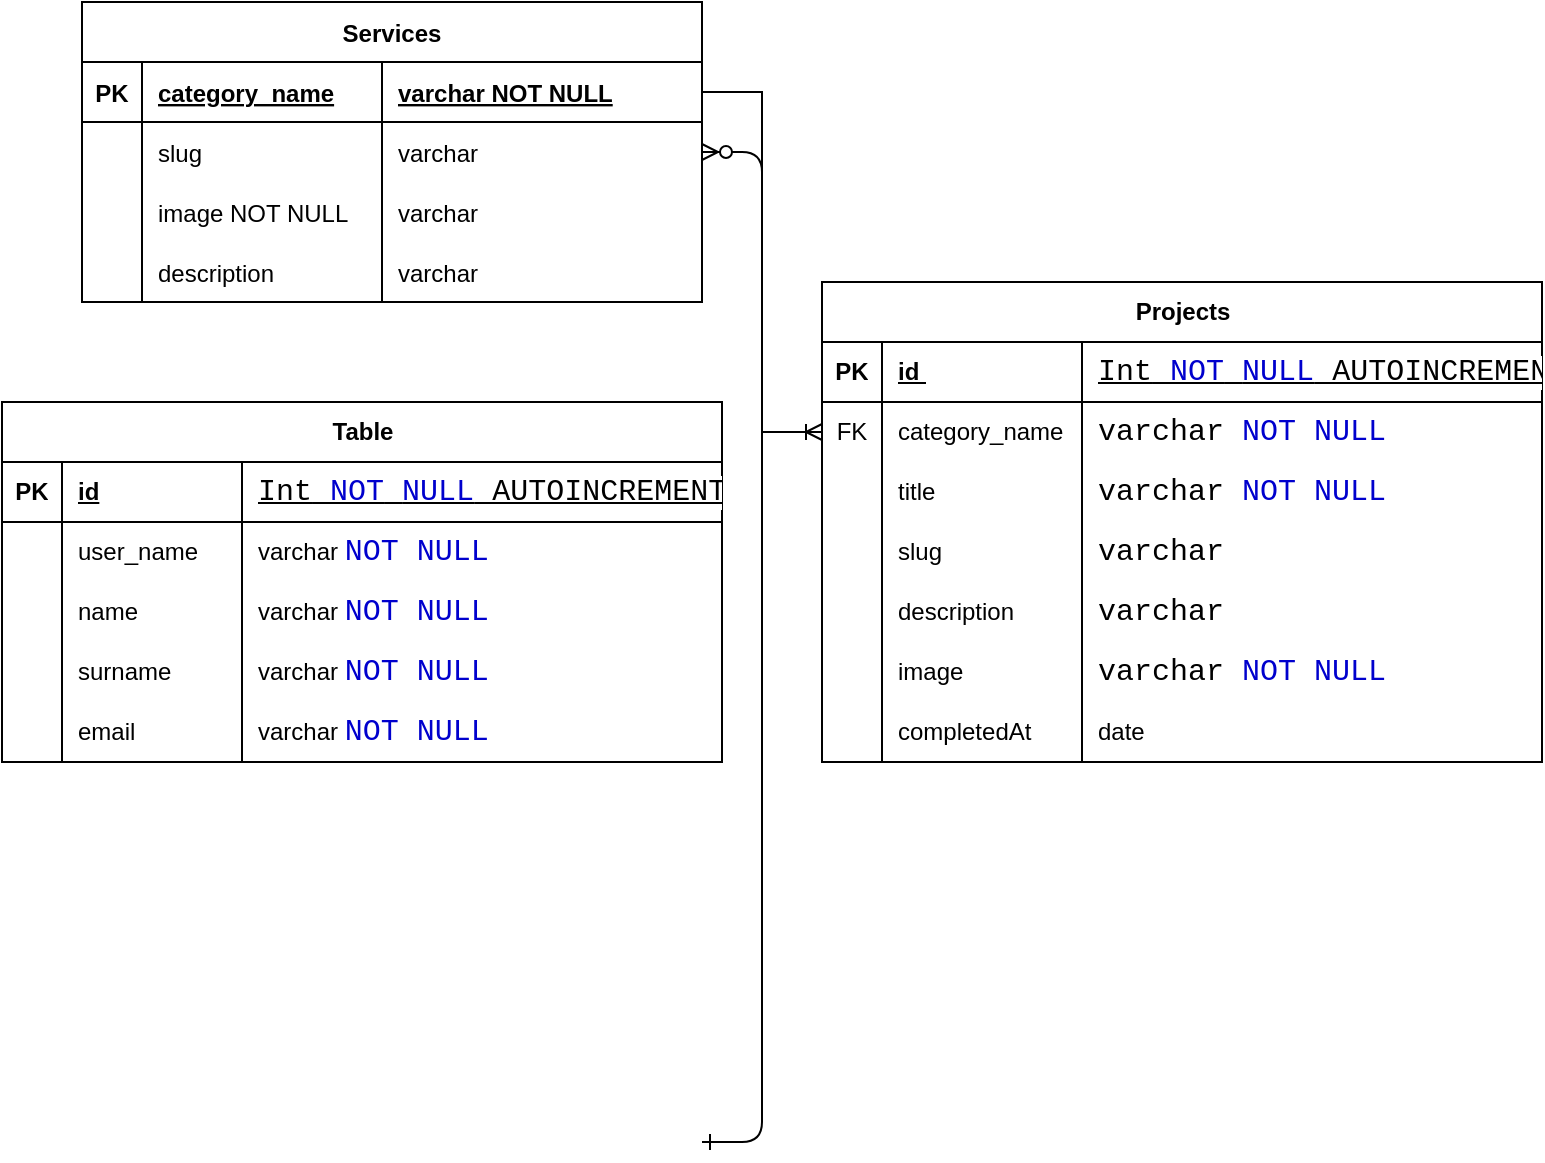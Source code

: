 <mxfile version="24.7.7">
  <diagram id="R2lEEEUBdFMjLlhIrx00" name="Page-1">
    <mxGraphModel dx="1691" dy="478" grid="1" gridSize="10" guides="1" tooltips="1" connect="1" arrows="1" fold="1" page="1" pageScale="1" pageWidth="850" pageHeight="1100" math="0" shadow="0" extFonts="Permanent Marker^https://fonts.googleapis.com/css?family=Permanent+Marker">
      <root>
        <mxCell id="0" />
        <mxCell id="1" parent="0" />
        <mxCell id="C-vyLk0tnHw3VtMMgP7b-1" value="" style="edgeStyle=entityRelationEdgeStyle;endArrow=ERzeroToMany;startArrow=ERone;endFill=1;startFill=0;" parent="1" source="C-vyLk0tnHw3VtMMgP7b-24" target="C-vyLk0tnHw3VtMMgP7b-6" edge="1">
          <mxGeometry width="100" height="100" relative="1" as="geometry">
            <mxPoint x="340" y="720" as="sourcePoint" />
            <mxPoint x="440" y="620" as="targetPoint" />
          </mxGeometry>
        </mxCell>
        <mxCell id="C-vyLk0tnHw3VtMMgP7b-2" value="Services" style="shape=table;startSize=30;container=1;collapsible=1;childLayout=tableLayout;fixedRows=1;rowLines=0;fontStyle=1;align=center;resizeLast=1;" parent="1" vertex="1">
          <mxGeometry x="30" y="150" width="310" height="150" as="geometry" />
        </mxCell>
        <mxCell id="C-vyLk0tnHw3VtMMgP7b-3" value="" style="shape=partialRectangle;collapsible=0;dropTarget=0;pointerEvents=0;fillColor=none;points=[[0,0.5],[1,0.5]];portConstraint=eastwest;top=0;left=0;right=0;bottom=1;" parent="C-vyLk0tnHw3VtMMgP7b-2" vertex="1">
          <mxGeometry y="30" width="310" height="30" as="geometry" />
        </mxCell>
        <mxCell id="C-vyLk0tnHw3VtMMgP7b-4" value="PK" style="shape=partialRectangle;overflow=hidden;connectable=0;fillColor=none;top=0;left=0;bottom=0;right=0;fontStyle=1;" parent="C-vyLk0tnHw3VtMMgP7b-3" vertex="1">
          <mxGeometry width="30" height="30" as="geometry">
            <mxRectangle width="30" height="30" as="alternateBounds" />
          </mxGeometry>
        </mxCell>
        <mxCell id="C-vyLk0tnHw3VtMMgP7b-5" value="category_name" style="shape=partialRectangle;overflow=hidden;connectable=0;fillColor=none;top=0;left=0;bottom=0;right=0;align=left;spacingLeft=6;fontStyle=5;" parent="C-vyLk0tnHw3VtMMgP7b-3" vertex="1">
          <mxGeometry x="30" width="120.0" height="30" as="geometry">
            <mxRectangle width="120.0" height="30" as="alternateBounds" />
          </mxGeometry>
        </mxCell>
        <mxCell id="ikL45-JUl0GabrjHITGU-210" value="varchar NOT NULL" style="shape=partialRectangle;overflow=hidden;connectable=0;fillColor=none;top=0;left=0;bottom=0;right=0;align=left;spacingLeft=6;fontStyle=5;" vertex="1" parent="C-vyLk0tnHw3VtMMgP7b-3">
          <mxGeometry x="150.0" width="160.0" height="30" as="geometry">
            <mxRectangle width="160.0" height="30" as="alternateBounds" />
          </mxGeometry>
        </mxCell>
        <mxCell id="C-vyLk0tnHw3VtMMgP7b-6" value="" style="shape=partialRectangle;collapsible=0;dropTarget=0;pointerEvents=0;fillColor=none;points=[[0,0.5],[1,0.5]];portConstraint=eastwest;top=0;left=0;right=0;bottom=0;" parent="C-vyLk0tnHw3VtMMgP7b-2" vertex="1">
          <mxGeometry y="60" width="310" height="30" as="geometry" />
        </mxCell>
        <mxCell id="C-vyLk0tnHw3VtMMgP7b-7" value="" style="shape=partialRectangle;overflow=hidden;connectable=0;fillColor=none;top=0;left=0;bottom=0;right=0;" parent="C-vyLk0tnHw3VtMMgP7b-6" vertex="1">
          <mxGeometry width="30" height="30" as="geometry">
            <mxRectangle width="30" height="30" as="alternateBounds" />
          </mxGeometry>
        </mxCell>
        <mxCell id="C-vyLk0tnHw3VtMMgP7b-8" value="slug" style="shape=partialRectangle;overflow=hidden;connectable=0;fillColor=none;top=0;left=0;bottom=0;right=0;align=left;spacingLeft=6;" parent="C-vyLk0tnHw3VtMMgP7b-6" vertex="1">
          <mxGeometry x="30" width="120.0" height="30" as="geometry">
            <mxRectangle width="120.0" height="30" as="alternateBounds" />
          </mxGeometry>
        </mxCell>
        <mxCell id="ikL45-JUl0GabrjHITGU-211" value="varchar" style="shape=partialRectangle;overflow=hidden;connectable=0;fillColor=none;top=0;left=0;bottom=0;right=0;align=left;spacingLeft=6;" vertex="1" parent="C-vyLk0tnHw3VtMMgP7b-6">
          <mxGeometry x="150.0" width="160.0" height="30" as="geometry">
            <mxRectangle width="160.0" height="30" as="alternateBounds" />
          </mxGeometry>
        </mxCell>
        <mxCell id="C-vyLk0tnHw3VtMMgP7b-9" value="" style="shape=partialRectangle;collapsible=0;dropTarget=0;pointerEvents=0;fillColor=none;points=[[0,0.5],[1,0.5]];portConstraint=eastwest;top=0;left=0;right=0;bottom=0;" parent="C-vyLk0tnHw3VtMMgP7b-2" vertex="1">
          <mxGeometry y="90" width="310" height="30" as="geometry" />
        </mxCell>
        <mxCell id="C-vyLk0tnHw3VtMMgP7b-10" value="" style="shape=partialRectangle;overflow=hidden;connectable=0;fillColor=none;top=0;left=0;bottom=0;right=0;" parent="C-vyLk0tnHw3VtMMgP7b-9" vertex="1">
          <mxGeometry width="30" height="30" as="geometry">
            <mxRectangle width="30" height="30" as="alternateBounds" />
          </mxGeometry>
        </mxCell>
        <mxCell id="C-vyLk0tnHw3VtMMgP7b-11" value="image NOT NULL" style="shape=partialRectangle;overflow=hidden;connectable=0;fillColor=none;top=0;left=0;bottom=0;right=0;align=left;spacingLeft=6;" parent="C-vyLk0tnHw3VtMMgP7b-9" vertex="1">
          <mxGeometry x="30" width="120.0" height="30" as="geometry">
            <mxRectangle width="120.0" height="30" as="alternateBounds" />
          </mxGeometry>
        </mxCell>
        <mxCell id="ikL45-JUl0GabrjHITGU-212" value="varchar" style="shape=partialRectangle;overflow=hidden;connectable=0;fillColor=none;top=0;left=0;bottom=0;right=0;align=left;spacingLeft=6;" vertex="1" parent="C-vyLk0tnHw3VtMMgP7b-9">
          <mxGeometry x="150.0" width="160.0" height="30" as="geometry">
            <mxRectangle width="160.0" height="30" as="alternateBounds" />
          </mxGeometry>
        </mxCell>
        <mxCell id="ikL45-JUl0GabrjHITGU-189" style="shape=partialRectangle;collapsible=0;dropTarget=0;pointerEvents=0;fillColor=none;points=[[0,0.5],[1,0.5]];portConstraint=eastwest;top=0;left=0;right=0;bottom=0;" vertex="1" parent="C-vyLk0tnHw3VtMMgP7b-2">
          <mxGeometry y="120" width="310" height="30" as="geometry" />
        </mxCell>
        <mxCell id="ikL45-JUl0GabrjHITGU-190" style="shape=partialRectangle;overflow=hidden;connectable=0;fillColor=none;top=0;left=0;bottom=0;right=0;" vertex="1" parent="ikL45-JUl0GabrjHITGU-189">
          <mxGeometry width="30" height="30" as="geometry">
            <mxRectangle width="30" height="30" as="alternateBounds" />
          </mxGeometry>
        </mxCell>
        <mxCell id="ikL45-JUl0GabrjHITGU-191" value="description" style="shape=partialRectangle;overflow=hidden;connectable=0;fillColor=none;top=0;left=0;bottom=0;right=0;align=left;spacingLeft=6;" vertex="1" parent="ikL45-JUl0GabrjHITGU-189">
          <mxGeometry x="30" width="120.0" height="30" as="geometry">
            <mxRectangle width="120.0" height="30" as="alternateBounds" />
          </mxGeometry>
        </mxCell>
        <mxCell id="ikL45-JUl0GabrjHITGU-213" value="varchar" style="shape=partialRectangle;overflow=hidden;connectable=0;fillColor=none;top=0;left=0;bottom=0;right=0;align=left;spacingLeft=6;" vertex="1" parent="ikL45-JUl0GabrjHITGU-189">
          <mxGeometry x="150.0" width="160.0" height="30" as="geometry">
            <mxRectangle width="160.0" height="30" as="alternateBounds" />
          </mxGeometry>
        </mxCell>
        <mxCell id="ikL45-JUl0GabrjHITGU-129" value="Projects" style="shape=table;startSize=30;container=1;collapsible=1;childLayout=tableLayout;fixedRows=1;rowLines=0;fontStyle=1;align=center;resizeLast=1;html=1;" vertex="1" parent="1">
          <mxGeometry x="400" y="290" width="360" height="240" as="geometry" />
        </mxCell>
        <mxCell id="ikL45-JUl0GabrjHITGU-130" value="" style="shape=tableRow;horizontal=0;startSize=0;swimlaneHead=0;swimlaneBody=0;fillColor=none;collapsible=0;dropTarget=0;points=[[0,0.5],[1,0.5]];portConstraint=eastwest;top=0;left=0;right=0;bottom=1;" vertex="1" parent="ikL45-JUl0GabrjHITGU-129">
          <mxGeometry y="30" width="360" height="30" as="geometry" />
        </mxCell>
        <mxCell id="ikL45-JUl0GabrjHITGU-131" value="PK" style="shape=partialRectangle;connectable=0;fillColor=none;top=0;left=0;bottom=0;right=0;fontStyle=1;overflow=hidden;whiteSpace=wrap;html=1;" vertex="1" parent="ikL45-JUl0GabrjHITGU-130">
          <mxGeometry width="30" height="30" as="geometry">
            <mxRectangle width="30" height="30" as="alternateBounds" />
          </mxGeometry>
        </mxCell>
        <mxCell id="ikL45-JUl0GabrjHITGU-132" value="id&amp;nbsp;" style="shape=partialRectangle;connectable=0;fillColor=none;top=0;left=0;bottom=0;right=0;align=left;spacingLeft=6;fontStyle=5;overflow=hidden;whiteSpace=wrap;html=1;" vertex="1" parent="ikL45-JUl0GabrjHITGU-130">
          <mxGeometry x="30" width="100" height="30" as="geometry">
            <mxRectangle width="100" height="30" as="alternateBounds" />
          </mxGeometry>
        </mxCell>
        <mxCell id="ikL45-JUl0GabrjHITGU-202" value="&lt;span style=&quot;font-weight: 400; box-sizing: inherit; font-family: Consolas, Menlo, &amp;quot;courier new&amp;quot;, monospace; font-size: 15px; background-color: rgb(255, 255, 255);&quot; class=&quot;sqlkeywordcolor&quot;&gt;Int&lt;/span&gt;&lt;span style=&quot;font-weight: 400; box-sizing: inherit; color: mediumblue; font-family: Consolas, Menlo, &amp;quot;courier new&amp;quot;, monospace; font-size: 15px; background-color: rgb(255, 255, 255);&quot; class=&quot;sqlkeywordcolor&quot;&gt;&amp;nbsp;NOT&lt;/span&gt;&lt;span style=&quot;font-weight: 400; font-family: Consolas, Menlo, &amp;quot;courier new&amp;quot;, monospace; font-size: 15px; background-color: rgb(255, 255, 255);&quot;&gt;&amp;nbsp;&lt;/span&gt;&lt;span style=&quot;font-weight: 400; box-sizing: inherit; color: mediumblue; font-family: Consolas, Menlo, &amp;quot;courier new&amp;quot;, monospace; font-size: 15px; background-color: rgb(255, 255, 255);&quot; class=&quot;sqlkeywordcolor&quot;&gt;NULL&lt;/span&gt;&lt;span style=&quot;font-weight: 400; font-family: Consolas, Menlo, &amp;quot;courier new&amp;quot;, monospace; font-size: 15px; background-color: rgb(255, 255, 255);&quot;&gt;&amp;nbsp;AUTOINCREMENT&lt;/span&gt;" style="shape=partialRectangle;connectable=0;fillColor=none;top=0;left=0;bottom=0;right=0;align=left;spacingLeft=6;fontStyle=5;overflow=hidden;whiteSpace=wrap;html=1;" vertex="1" parent="ikL45-JUl0GabrjHITGU-130">
          <mxGeometry x="130" width="230" height="30" as="geometry">
            <mxRectangle width="230" height="30" as="alternateBounds" />
          </mxGeometry>
        </mxCell>
        <mxCell id="ikL45-JUl0GabrjHITGU-180" style="shape=tableRow;horizontal=0;startSize=0;swimlaneHead=0;swimlaneBody=0;fillColor=none;collapsible=0;dropTarget=0;points=[[0,0.5],[1,0.5]];portConstraint=eastwest;top=0;left=0;right=0;bottom=0;" vertex="1" parent="ikL45-JUl0GabrjHITGU-129">
          <mxGeometry y="60" width="360" height="30" as="geometry" />
        </mxCell>
        <mxCell id="ikL45-JUl0GabrjHITGU-181" value="FK" style="shape=partialRectangle;connectable=0;fillColor=none;top=0;left=0;bottom=0;right=0;editable=1;overflow=hidden;whiteSpace=wrap;html=1;" vertex="1" parent="ikL45-JUl0GabrjHITGU-180">
          <mxGeometry width="30" height="30" as="geometry">
            <mxRectangle width="30" height="30" as="alternateBounds" />
          </mxGeometry>
        </mxCell>
        <mxCell id="ikL45-JUl0GabrjHITGU-182" value="category_name" style="shape=partialRectangle;connectable=0;fillColor=none;top=0;left=0;bottom=0;right=0;align=left;spacingLeft=6;overflow=hidden;whiteSpace=wrap;html=1;" vertex="1" parent="ikL45-JUl0GabrjHITGU-180">
          <mxGeometry x="30" width="100" height="30" as="geometry">
            <mxRectangle width="100" height="30" as="alternateBounds" />
          </mxGeometry>
        </mxCell>
        <mxCell id="ikL45-JUl0GabrjHITGU-203" value="&lt;font face=&quot;Consolas, Menlo, courier new, monospace&quot;&gt;&lt;span style=&quot;font-size: 15px; background-color: rgb(255, 255, 255);&quot;&gt;varchar&amp;nbsp;&lt;/span&gt;&lt;/font&gt;&lt;span style=&quot;box-sizing: inherit; color: mediumblue; font-family: Consolas, Menlo, &amp;quot;courier new&amp;quot;, monospace; font-size: 15px; background-color: rgb(255, 255, 255);&quot; class=&quot;sqlkeywordcolor&quot;&gt;NOT&lt;/span&gt;&lt;span style=&quot;font-family: Consolas, Menlo, &amp;quot;courier new&amp;quot;, monospace; font-size: 15px; background-color: rgb(255, 255, 255);&quot;&gt;&amp;nbsp;&lt;/span&gt;&lt;span style=&quot;box-sizing: inherit; color: mediumblue; font-family: Consolas, Menlo, &amp;quot;courier new&amp;quot;, monospace; font-size: 15px; background-color: rgb(255, 255, 255);&quot; class=&quot;sqlkeywordcolor&quot;&gt;NULL&lt;/span&gt;" style="shape=partialRectangle;connectable=0;fillColor=none;top=0;left=0;bottom=0;right=0;align=left;spacingLeft=6;overflow=hidden;whiteSpace=wrap;html=1;" vertex="1" parent="ikL45-JUl0GabrjHITGU-180">
          <mxGeometry x="130" width="230" height="30" as="geometry">
            <mxRectangle width="230" height="30" as="alternateBounds" />
          </mxGeometry>
        </mxCell>
        <mxCell id="ikL45-JUl0GabrjHITGU-133" value="" style="shape=tableRow;horizontal=0;startSize=0;swimlaneHead=0;swimlaneBody=0;fillColor=none;collapsible=0;dropTarget=0;points=[[0,0.5],[1,0.5]];portConstraint=eastwest;top=0;left=0;right=0;bottom=0;" vertex="1" parent="ikL45-JUl0GabrjHITGU-129">
          <mxGeometry y="90" width="360" height="30" as="geometry" />
        </mxCell>
        <mxCell id="ikL45-JUl0GabrjHITGU-134" value="" style="shape=partialRectangle;connectable=0;fillColor=none;top=0;left=0;bottom=0;right=0;editable=1;overflow=hidden;whiteSpace=wrap;html=1;" vertex="1" parent="ikL45-JUl0GabrjHITGU-133">
          <mxGeometry width="30" height="30" as="geometry">
            <mxRectangle width="30" height="30" as="alternateBounds" />
          </mxGeometry>
        </mxCell>
        <mxCell id="ikL45-JUl0GabrjHITGU-135" value="title&amp;nbsp;" style="shape=partialRectangle;connectable=0;fillColor=none;top=0;left=0;bottom=0;right=0;align=left;spacingLeft=6;overflow=hidden;whiteSpace=wrap;html=1;" vertex="1" parent="ikL45-JUl0GabrjHITGU-133">
          <mxGeometry x="30" width="100" height="30" as="geometry">
            <mxRectangle width="100" height="30" as="alternateBounds" />
          </mxGeometry>
        </mxCell>
        <mxCell id="ikL45-JUl0GabrjHITGU-204" value="&lt;font face=&quot;Consolas, Menlo, courier new, monospace&quot;&gt;&lt;span style=&quot;font-size: 15px; background-color: rgb(255, 255, 255);&quot;&gt;varchar&amp;nbsp;&lt;/span&gt;&lt;/font&gt;&lt;span style=&quot;box-sizing: inherit; color: mediumblue; font-family: Consolas, Menlo, &amp;quot;courier new&amp;quot;, monospace; font-size: 15px; background-color: rgb(255, 255, 255);&quot; class=&quot;sqlkeywordcolor&quot;&gt;NOT&lt;/span&gt;&lt;span style=&quot;font-family: Consolas, Menlo, &amp;quot;courier new&amp;quot;, monospace; font-size: 15px; background-color: rgb(255, 255, 255);&quot;&gt;&amp;nbsp;&lt;/span&gt;&lt;span style=&quot;box-sizing: inherit; color: mediumblue; font-family: Consolas, Menlo, &amp;quot;courier new&amp;quot;, monospace; font-size: 15px; background-color: rgb(255, 255, 255);&quot; class=&quot;sqlkeywordcolor&quot;&gt;NULL&lt;/span&gt;" style="shape=partialRectangle;connectable=0;fillColor=none;top=0;left=0;bottom=0;right=0;align=left;spacingLeft=6;overflow=hidden;whiteSpace=wrap;html=1;" vertex="1" parent="ikL45-JUl0GabrjHITGU-133">
          <mxGeometry x="130" width="230" height="30" as="geometry">
            <mxRectangle width="230" height="30" as="alternateBounds" />
          </mxGeometry>
        </mxCell>
        <mxCell id="ikL45-JUl0GabrjHITGU-136" value="" style="shape=tableRow;horizontal=0;startSize=0;swimlaneHead=0;swimlaneBody=0;fillColor=none;collapsible=0;dropTarget=0;points=[[0,0.5],[1,0.5]];portConstraint=eastwest;top=0;left=0;right=0;bottom=0;" vertex="1" parent="ikL45-JUl0GabrjHITGU-129">
          <mxGeometry y="120" width="360" height="30" as="geometry" />
        </mxCell>
        <mxCell id="ikL45-JUl0GabrjHITGU-137" value="" style="shape=partialRectangle;connectable=0;fillColor=none;top=0;left=0;bottom=0;right=0;editable=1;overflow=hidden;whiteSpace=wrap;html=1;" vertex="1" parent="ikL45-JUl0GabrjHITGU-136">
          <mxGeometry width="30" height="30" as="geometry">
            <mxRectangle width="30" height="30" as="alternateBounds" />
          </mxGeometry>
        </mxCell>
        <mxCell id="ikL45-JUl0GabrjHITGU-138" value="slug" style="shape=partialRectangle;connectable=0;fillColor=none;top=0;left=0;bottom=0;right=0;align=left;spacingLeft=6;overflow=hidden;whiteSpace=wrap;html=1;" vertex="1" parent="ikL45-JUl0GabrjHITGU-136">
          <mxGeometry x="30" width="100" height="30" as="geometry">
            <mxRectangle width="100" height="30" as="alternateBounds" />
          </mxGeometry>
        </mxCell>
        <mxCell id="ikL45-JUl0GabrjHITGU-205" value="&lt;font face=&quot;Consolas, Menlo, courier new, monospace&quot;&gt;&lt;span style=&quot;font-size: 15px; background-color: rgb(255, 255, 255);&quot;&gt;varchar&lt;/span&gt;&lt;/font&gt;" style="shape=partialRectangle;connectable=0;fillColor=none;top=0;left=0;bottom=0;right=0;align=left;spacingLeft=6;overflow=hidden;whiteSpace=wrap;html=1;" vertex="1" parent="ikL45-JUl0GabrjHITGU-136">
          <mxGeometry x="130" width="230" height="30" as="geometry">
            <mxRectangle width="230" height="30" as="alternateBounds" />
          </mxGeometry>
        </mxCell>
        <mxCell id="ikL45-JUl0GabrjHITGU-139" value="" style="shape=tableRow;horizontal=0;startSize=0;swimlaneHead=0;swimlaneBody=0;fillColor=none;collapsible=0;dropTarget=0;points=[[0,0.5],[1,0.5]];portConstraint=eastwest;top=0;left=0;right=0;bottom=0;" vertex="1" parent="ikL45-JUl0GabrjHITGU-129">
          <mxGeometry y="150" width="360" height="30" as="geometry" />
        </mxCell>
        <mxCell id="ikL45-JUl0GabrjHITGU-140" value="" style="shape=partialRectangle;connectable=0;fillColor=none;top=0;left=0;bottom=0;right=0;editable=1;overflow=hidden;whiteSpace=wrap;html=1;" vertex="1" parent="ikL45-JUl0GabrjHITGU-139">
          <mxGeometry width="30" height="30" as="geometry">
            <mxRectangle width="30" height="30" as="alternateBounds" />
          </mxGeometry>
        </mxCell>
        <mxCell id="ikL45-JUl0GabrjHITGU-141" value="description&amp;nbsp;" style="shape=partialRectangle;connectable=0;fillColor=none;top=0;left=0;bottom=0;right=0;align=left;spacingLeft=6;overflow=hidden;whiteSpace=wrap;html=1;" vertex="1" parent="ikL45-JUl0GabrjHITGU-139">
          <mxGeometry x="30" width="100" height="30" as="geometry">
            <mxRectangle width="100" height="30" as="alternateBounds" />
          </mxGeometry>
        </mxCell>
        <mxCell id="ikL45-JUl0GabrjHITGU-206" value="&lt;font face=&quot;Consolas, Menlo, courier new, monospace&quot;&gt;&lt;span style=&quot;font-size: 15px; background-color: rgb(255, 255, 255);&quot;&gt;varchar&lt;/span&gt;&lt;/font&gt;" style="shape=partialRectangle;connectable=0;fillColor=none;top=0;left=0;bottom=0;right=0;align=left;spacingLeft=6;overflow=hidden;whiteSpace=wrap;html=1;" vertex="1" parent="ikL45-JUl0GabrjHITGU-139">
          <mxGeometry x="130" width="230" height="30" as="geometry">
            <mxRectangle width="230" height="30" as="alternateBounds" />
          </mxGeometry>
        </mxCell>
        <mxCell id="ikL45-JUl0GabrjHITGU-186" style="shape=tableRow;horizontal=0;startSize=0;swimlaneHead=0;swimlaneBody=0;fillColor=none;collapsible=0;dropTarget=0;points=[[0,0.5],[1,0.5]];portConstraint=eastwest;top=0;left=0;right=0;bottom=0;" vertex="1" parent="ikL45-JUl0GabrjHITGU-129">
          <mxGeometry y="180" width="360" height="30" as="geometry" />
        </mxCell>
        <mxCell id="ikL45-JUl0GabrjHITGU-187" style="shape=partialRectangle;connectable=0;fillColor=none;top=0;left=0;bottom=0;right=0;editable=1;overflow=hidden;whiteSpace=wrap;html=1;" vertex="1" parent="ikL45-JUl0GabrjHITGU-186">
          <mxGeometry width="30" height="30" as="geometry">
            <mxRectangle width="30" height="30" as="alternateBounds" />
          </mxGeometry>
        </mxCell>
        <mxCell id="ikL45-JUl0GabrjHITGU-188" value="image&amp;nbsp;" style="shape=partialRectangle;connectable=0;fillColor=none;top=0;left=0;bottom=0;right=0;align=left;spacingLeft=6;overflow=hidden;whiteSpace=wrap;html=1;" vertex="1" parent="ikL45-JUl0GabrjHITGU-186">
          <mxGeometry x="30" width="100" height="30" as="geometry">
            <mxRectangle width="100" height="30" as="alternateBounds" />
          </mxGeometry>
        </mxCell>
        <mxCell id="ikL45-JUl0GabrjHITGU-207" value="&lt;font face=&quot;Consolas, Menlo, courier new, monospace&quot;&gt;&lt;span style=&quot;font-size: 15px; background-color: rgb(255, 255, 255);&quot;&gt;varchar&amp;nbsp;&lt;/span&gt;&lt;/font&gt;&lt;span style=&quot;box-sizing: inherit; color: mediumblue; font-family: Consolas, Menlo, &amp;quot;courier new&amp;quot;, monospace; font-size: 15px; background-color: rgb(255, 255, 255);&quot; class=&quot;sqlkeywordcolor&quot;&gt;NOT&lt;/span&gt;&lt;span style=&quot;font-family: Consolas, Menlo, &amp;quot;courier new&amp;quot;, monospace; font-size: 15px; background-color: rgb(255, 255, 255);&quot;&gt;&amp;nbsp;&lt;/span&gt;&lt;span style=&quot;box-sizing: inherit; color: mediumblue; font-family: Consolas, Menlo, &amp;quot;courier new&amp;quot;, monospace; font-size: 15px; background-color: rgb(255, 255, 255);&quot; class=&quot;sqlkeywordcolor&quot;&gt;NULL&lt;/span&gt;" style="shape=partialRectangle;connectable=0;fillColor=none;top=0;left=0;bottom=0;right=0;align=left;spacingLeft=6;overflow=hidden;whiteSpace=wrap;html=1;" vertex="1" parent="ikL45-JUl0GabrjHITGU-186">
          <mxGeometry x="130" width="230" height="30" as="geometry">
            <mxRectangle width="230" height="30" as="alternateBounds" />
          </mxGeometry>
        </mxCell>
        <mxCell id="ikL45-JUl0GabrjHITGU-156" style="shape=tableRow;horizontal=0;startSize=0;swimlaneHead=0;swimlaneBody=0;fillColor=none;collapsible=0;dropTarget=0;points=[[0,0.5],[1,0.5]];portConstraint=eastwest;top=0;left=0;right=0;bottom=0;" vertex="1" parent="ikL45-JUl0GabrjHITGU-129">
          <mxGeometry y="210" width="360" height="30" as="geometry" />
        </mxCell>
        <mxCell id="ikL45-JUl0GabrjHITGU-157" style="shape=partialRectangle;connectable=0;fillColor=none;top=0;left=0;bottom=0;right=0;editable=1;overflow=hidden;whiteSpace=wrap;html=1;" vertex="1" parent="ikL45-JUl0GabrjHITGU-156">
          <mxGeometry width="30" height="30" as="geometry">
            <mxRectangle width="30" height="30" as="alternateBounds" />
          </mxGeometry>
        </mxCell>
        <mxCell id="ikL45-JUl0GabrjHITGU-158" value="completedAt" style="shape=partialRectangle;connectable=0;fillColor=none;top=0;left=0;bottom=0;right=0;align=left;spacingLeft=6;overflow=hidden;whiteSpace=wrap;html=1;" vertex="1" parent="ikL45-JUl0GabrjHITGU-156">
          <mxGeometry x="30" width="100" height="30" as="geometry">
            <mxRectangle width="100" height="30" as="alternateBounds" />
          </mxGeometry>
        </mxCell>
        <mxCell id="ikL45-JUl0GabrjHITGU-208" value="date" style="shape=partialRectangle;connectable=0;fillColor=none;top=0;left=0;bottom=0;right=0;align=left;spacingLeft=6;overflow=hidden;whiteSpace=wrap;html=1;" vertex="1" parent="ikL45-JUl0GabrjHITGU-156">
          <mxGeometry x="130" width="230" height="30" as="geometry">
            <mxRectangle width="230" height="30" as="alternateBounds" />
          </mxGeometry>
        </mxCell>
        <mxCell id="ikL45-JUl0GabrjHITGU-209" value="" style="edgeStyle=entityRelationEdgeStyle;fontSize=12;html=1;endArrow=ERoneToMany;rounded=0;exitX=1;exitY=0.5;exitDx=0;exitDy=0;entryX=0;entryY=0.5;entryDx=0;entryDy=0;" edge="1" parent="1" source="C-vyLk0tnHw3VtMMgP7b-3" target="ikL45-JUl0GabrjHITGU-180">
          <mxGeometry width="100" height="100" relative="1" as="geometry">
            <mxPoint x="310" y="360" as="sourcePoint" />
            <mxPoint x="250" y="320" as="targetPoint" />
          </mxGeometry>
        </mxCell>
        <mxCell id="ikL45-JUl0GabrjHITGU-228" value="Table" style="shape=table;startSize=30;container=1;collapsible=1;childLayout=tableLayout;fixedRows=1;rowLines=0;fontStyle=1;align=center;resizeLast=1;html=1;" vertex="1" parent="1">
          <mxGeometry x="-10" y="350" width="360" height="180" as="geometry" />
        </mxCell>
        <mxCell id="ikL45-JUl0GabrjHITGU-229" value="" style="shape=tableRow;horizontal=0;startSize=0;swimlaneHead=0;swimlaneBody=0;fillColor=none;collapsible=0;dropTarget=0;points=[[0,0.5],[1,0.5]];portConstraint=eastwest;top=0;left=0;right=0;bottom=1;" vertex="1" parent="ikL45-JUl0GabrjHITGU-228">
          <mxGeometry y="30" width="360" height="30" as="geometry" />
        </mxCell>
        <mxCell id="ikL45-JUl0GabrjHITGU-230" value="PK" style="shape=partialRectangle;connectable=0;fillColor=none;top=0;left=0;bottom=0;right=0;fontStyle=1;overflow=hidden;whiteSpace=wrap;html=1;" vertex="1" parent="ikL45-JUl0GabrjHITGU-229">
          <mxGeometry width="30" height="30" as="geometry">
            <mxRectangle width="30" height="30" as="alternateBounds" />
          </mxGeometry>
        </mxCell>
        <mxCell id="ikL45-JUl0GabrjHITGU-231" value="id" style="shape=partialRectangle;connectable=0;fillColor=none;top=0;left=0;bottom=0;right=0;align=left;spacingLeft=6;fontStyle=5;overflow=hidden;whiteSpace=wrap;html=1;" vertex="1" parent="ikL45-JUl0GabrjHITGU-229">
          <mxGeometry x="30" width="90" height="30" as="geometry">
            <mxRectangle width="90" height="30" as="alternateBounds" />
          </mxGeometry>
        </mxCell>
        <mxCell id="ikL45-JUl0GabrjHITGU-244" value="&lt;span style=&quot;font-weight: 400; box-sizing: inherit; font-family: Consolas, Menlo, &amp;quot;courier new&amp;quot;, monospace; font-size: 15px; background-color: rgb(255, 255, 255);&quot; class=&quot;sqlkeywordcolor&quot;&gt;Int&lt;/span&gt;&lt;span style=&quot;font-weight: 400; box-sizing: inherit; color: mediumblue; font-family: Consolas, Menlo, &amp;quot;courier new&amp;quot;, monospace; font-size: 15px; background-color: rgb(255, 255, 255);&quot; class=&quot;sqlkeywordcolor&quot;&gt;&amp;nbsp;NOT&lt;/span&gt;&lt;span style=&quot;font-weight: 400; font-family: Consolas, Menlo, &amp;quot;courier new&amp;quot;, monospace; font-size: 15px; background-color: rgb(255, 255, 255);&quot;&gt;&amp;nbsp;&lt;/span&gt;&lt;span style=&quot;font-weight: 400; box-sizing: inherit; color: mediumblue; font-family: Consolas, Menlo, &amp;quot;courier new&amp;quot;, monospace; font-size: 15px; background-color: rgb(255, 255, 255);&quot; class=&quot;sqlkeywordcolor&quot;&gt;NULL&lt;/span&gt;&lt;span style=&quot;font-weight: 400; font-family: Consolas, Menlo, &amp;quot;courier new&amp;quot;, monospace; font-size: 15px; background-color: rgb(255, 255, 255);&quot;&gt;&amp;nbsp;AUTOINCREMENT&lt;/span&gt;" style="shape=partialRectangle;connectable=0;fillColor=none;top=0;left=0;bottom=0;right=0;align=left;spacingLeft=6;fontStyle=5;overflow=hidden;whiteSpace=wrap;html=1;" vertex="1" parent="ikL45-JUl0GabrjHITGU-229">
          <mxGeometry x="120" width="240" height="30" as="geometry">
            <mxRectangle width="240" height="30" as="alternateBounds" />
          </mxGeometry>
        </mxCell>
        <mxCell id="ikL45-JUl0GabrjHITGU-248" style="shape=tableRow;horizontal=0;startSize=0;swimlaneHead=0;swimlaneBody=0;fillColor=none;collapsible=0;dropTarget=0;points=[[0,0.5],[1,0.5]];portConstraint=eastwest;top=0;left=0;right=0;bottom=0;" vertex="1" parent="ikL45-JUl0GabrjHITGU-228">
          <mxGeometry y="60" width="360" height="30" as="geometry" />
        </mxCell>
        <mxCell id="ikL45-JUl0GabrjHITGU-249" style="shape=partialRectangle;connectable=0;fillColor=none;top=0;left=0;bottom=0;right=0;editable=1;overflow=hidden;whiteSpace=wrap;html=1;" vertex="1" parent="ikL45-JUl0GabrjHITGU-248">
          <mxGeometry width="30" height="30" as="geometry">
            <mxRectangle width="30" height="30" as="alternateBounds" />
          </mxGeometry>
        </mxCell>
        <mxCell id="ikL45-JUl0GabrjHITGU-250" value="user_name" style="shape=partialRectangle;connectable=0;fillColor=none;top=0;left=0;bottom=0;right=0;align=left;spacingLeft=6;overflow=hidden;whiteSpace=wrap;html=1;" vertex="1" parent="ikL45-JUl0GabrjHITGU-248">
          <mxGeometry x="30" width="90" height="30" as="geometry">
            <mxRectangle width="90" height="30" as="alternateBounds" />
          </mxGeometry>
        </mxCell>
        <mxCell id="ikL45-JUl0GabrjHITGU-251" value="varchar&amp;nbsp;&lt;span style=&quot;box-sizing: inherit; color: mediumblue; font-family: Consolas, Menlo, &amp;quot;courier new&amp;quot;, monospace; font-size: 15px; background-color: rgb(255, 255, 255);&quot; class=&quot;sqlkeywordcolor&quot;&gt;NOT&lt;/span&gt;&lt;span style=&quot;font-family: Consolas, Menlo, &amp;quot;courier new&amp;quot;, monospace; font-size: 15px; background-color: rgb(255, 255, 255);&quot;&gt;&amp;nbsp;&lt;/span&gt;&lt;span style=&quot;box-sizing: inherit; color: mediumblue; font-family: Consolas, Menlo, &amp;quot;courier new&amp;quot;, monospace; font-size: 15px; background-color: rgb(255, 255, 255);&quot; class=&quot;sqlkeywordcolor&quot;&gt;NULL&lt;/span&gt;" style="shape=partialRectangle;connectable=0;fillColor=none;top=0;left=0;bottom=0;right=0;align=left;spacingLeft=6;overflow=hidden;whiteSpace=wrap;html=1;" vertex="1" parent="ikL45-JUl0GabrjHITGU-248">
          <mxGeometry x="120" width="240" height="30" as="geometry">
            <mxRectangle width="240" height="30" as="alternateBounds" />
          </mxGeometry>
        </mxCell>
        <mxCell id="ikL45-JUl0GabrjHITGU-232" value="" style="shape=tableRow;horizontal=0;startSize=0;swimlaneHead=0;swimlaneBody=0;fillColor=none;collapsible=0;dropTarget=0;points=[[0,0.5],[1,0.5]];portConstraint=eastwest;top=0;left=0;right=0;bottom=0;" vertex="1" parent="ikL45-JUl0GabrjHITGU-228">
          <mxGeometry y="90" width="360" height="30" as="geometry" />
        </mxCell>
        <mxCell id="ikL45-JUl0GabrjHITGU-233" value="" style="shape=partialRectangle;connectable=0;fillColor=none;top=0;left=0;bottom=0;right=0;editable=1;overflow=hidden;whiteSpace=wrap;html=1;" vertex="1" parent="ikL45-JUl0GabrjHITGU-232">
          <mxGeometry width="30" height="30" as="geometry">
            <mxRectangle width="30" height="30" as="alternateBounds" />
          </mxGeometry>
        </mxCell>
        <mxCell id="ikL45-JUl0GabrjHITGU-234" value="name" style="shape=partialRectangle;connectable=0;fillColor=none;top=0;left=0;bottom=0;right=0;align=left;spacingLeft=6;overflow=hidden;whiteSpace=wrap;html=1;" vertex="1" parent="ikL45-JUl0GabrjHITGU-232">
          <mxGeometry x="30" width="90" height="30" as="geometry">
            <mxRectangle width="90" height="30" as="alternateBounds" />
          </mxGeometry>
        </mxCell>
        <mxCell id="ikL45-JUl0GabrjHITGU-245" value="varchar&amp;nbsp;&lt;span style=&quot;box-sizing: inherit; color: mediumblue; font-family: Consolas, Menlo, &amp;quot;courier new&amp;quot;, monospace; font-size: 15px; background-color: rgb(255, 255, 255);&quot; class=&quot;sqlkeywordcolor&quot;&gt;NOT&lt;/span&gt;&lt;span style=&quot;font-family: Consolas, Menlo, &amp;quot;courier new&amp;quot;, monospace; font-size: 15px; background-color: rgb(255, 255, 255);&quot;&gt;&amp;nbsp;&lt;/span&gt;&lt;span style=&quot;box-sizing: inherit; color: mediumblue; font-family: Consolas, Menlo, &amp;quot;courier new&amp;quot;, monospace; font-size: 15px; background-color: rgb(255, 255, 255);&quot; class=&quot;sqlkeywordcolor&quot;&gt;NULL&lt;/span&gt;" style="shape=partialRectangle;connectable=0;fillColor=none;top=0;left=0;bottom=0;right=0;align=left;spacingLeft=6;overflow=hidden;whiteSpace=wrap;html=1;" vertex="1" parent="ikL45-JUl0GabrjHITGU-232">
          <mxGeometry x="120" width="240" height="30" as="geometry">
            <mxRectangle width="240" height="30" as="alternateBounds" />
          </mxGeometry>
        </mxCell>
        <mxCell id="ikL45-JUl0GabrjHITGU-235" value="" style="shape=tableRow;horizontal=0;startSize=0;swimlaneHead=0;swimlaneBody=0;fillColor=none;collapsible=0;dropTarget=0;points=[[0,0.5],[1,0.5]];portConstraint=eastwest;top=0;left=0;right=0;bottom=0;" vertex="1" parent="ikL45-JUl0GabrjHITGU-228">
          <mxGeometry y="120" width="360" height="30" as="geometry" />
        </mxCell>
        <mxCell id="ikL45-JUl0GabrjHITGU-236" value="" style="shape=partialRectangle;connectable=0;fillColor=none;top=0;left=0;bottom=0;right=0;editable=1;overflow=hidden;whiteSpace=wrap;html=1;" vertex="1" parent="ikL45-JUl0GabrjHITGU-235">
          <mxGeometry width="30" height="30" as="geometry">
            <mxRectangle width="30" height="30" as="alternateBounds" />
          </mxGeometry>
        </mxCell>
        <mxCell id="ikL45-JUl0GabrjHITGU-237" value="surname" style="shape=partialRectangle;connectable=0;fillColor=none;top=0;left=0;bottom=0;right=0;align=left;spacingLeft=6;overflow=hidden;whiteSpace=wrap;html=1;" vertex="1" parent="ikL45-JUl0GabrjHITGU-235">
          <mxGeometry x="30" width="90" height="30" as="geometry">
            <mxRectangle width="90" height="30" as="alternateBounds" />
          </mxGeometry>
        </mxCell>
        <mxCell id="ikL45-JUl0GabrjHITGU-246" value="varchar&amp;nbsp;&lt;span style=&quot;box-sizing: inherit; color: mediumblue; font-family: Consolas, Menlo, &amp;quot;courier new&amp;quot;, monospace; font-size: 15px; background-color: rgb(255, 255, 255);&quot; class=&quot;sqlkeywordcolor&quot;&gt;NOT&lt;/span&gt;&lt;span style=&quot;font-family: Consolas, Menlo, &amp;quot;courier new&amp;quot;, monospace; font-size: 15px; background-color: rgb(255, 255, 255);&quot;&gt;&amp;nbsp;&lt;/span&gt;&lt;span style=&quot;box-sizing: inherit; color: mediumblue; font-family: Consolas, Menlo, &amp;quot;courier new&amp;quot;, monospace; font-size: 15px; background-color: rgb(255, 255, 255);&quot; class=&quot;sqlkeywordcolor&quot;&gt;NULL&lt;/span&gt;" style="shape=partialRectangle;connectable=0;fillColor=none;top=0;left=0;bottom=0;right=0;align=left;spacingLeft=6;overflow=hidden;whiteSpace=wrap;html=1;" vertex="1" parent="ikL45-JUl0GabrjHITGU-235">
          <mxGeometry x="120" width="240" height="30" as="geometry">
            <mxRectangle width="240" height="30" as="alternateBounds" />
          </mxGeometry>
        </mxCell>
        <mxCell id="ikL45-JUl0GabrjHITGU-238" value="" style="shape=tableRow;horizontal=0;startSize=0;swimlaneHead=0;swimlaneBody=0;fillColor=none;collapsible=0;dropTarget=0;points=[[0,0.5],[1,0.5]];portConstraint=eastwest;top=0;left=0;right=0;bottom=0;" vertex="1" parent="ikL45-JUl0GabrjHITGU-228">
          <mxGeometry y="150" width="360" height="30" as="geometry" />
        </mxCell>
        <mxCell id="ikL45-JUl0GabrjHITGU-239" value="" style="shape=partialRectangle;connectable=0;fillColor=none;top=0;left=0;bottom=0;right=0;editable=1;overflow=hidden;whiteSpace=wrap;html=1;" vertex="1" parent="ikL45-JUl0GabrjHITGU-238">
          <mxGeometry width="30" height="30" as="geometry">
            <mxRectangle width="30" height="30" as="alternateBounds" />
          </mxGeometry>
        </mxCell>
        <mxCell id="ikL45-JUl0GabrjHITGU-240" value="email" style="shape=partialRectangle;connectable=0;fillColor=none;top=0;left=0;bottom=0;right=0;align=left;spacingLeft=6;overflow=hidden;whiteSpace=wrap;html=1;" vertex="1" parent="ikL45-JUl0GabrjHITGU-238">
          <mxGeometry x="30" width="90" height="30" as="geometry">
            <mxRectangle width="90" height="30" as="alternateBounds" />
          </mxGeometry>
        </mxCell>
        <mxCell id="ikL45-JUl0GabrjHITGU-247" value="varchar&amp;nbsp;&lt;span style=&quot;box-sizing: inherit; color: mediumblue; font-family: Consolas, Menlo, &amp;quot;courier new&amp;quot;, monospace; font-size: 15px; background-color: rgb(255, 255, 255);&quot; class=&quot;sqlkeywordcolor&quot;&gt;NOT&lt;/span&gt;&lt;span style=&quot;font-family: Consolas, Menlo, &amp;quot;courier new&amp;quot;, monospace; font-size: 15px; background-color: rgb(255, 255, 255);&quot;&gt;&amp;nbsp;&lt;/span&gt;&lt;span style=&quot;box-sizing: inherit; color: mediumblue; font-family: Consolas, Menlo, &amp;quot;courier new&amp;quot;, monospace; font-size: 15px; background-color: rgb(255, 255, 255);&quot; class=&quot;sqlkeywordcolor&quot;&gt;NULL&lt;/span&gt;" style="shape=partialRectangle;connectable=0;fillColor=none;top=0;left=0;bottom=0;right=0;align=left;spacingLeft=6;overflow=hidden;whiteSpace=wrap;html=1;" vertex="1" parent="ikL45-JUl0GabrjHITGU-238">
          <mxGeometry x="120" width="240" height="30" as="geometry">
            <mxRectangle width="240" height="30" as="alternateBounds" />
          </mxGeometry>
        </mxCell>
      </root>
    </mxGraphModel>
  </diagram>
</mxfile>
